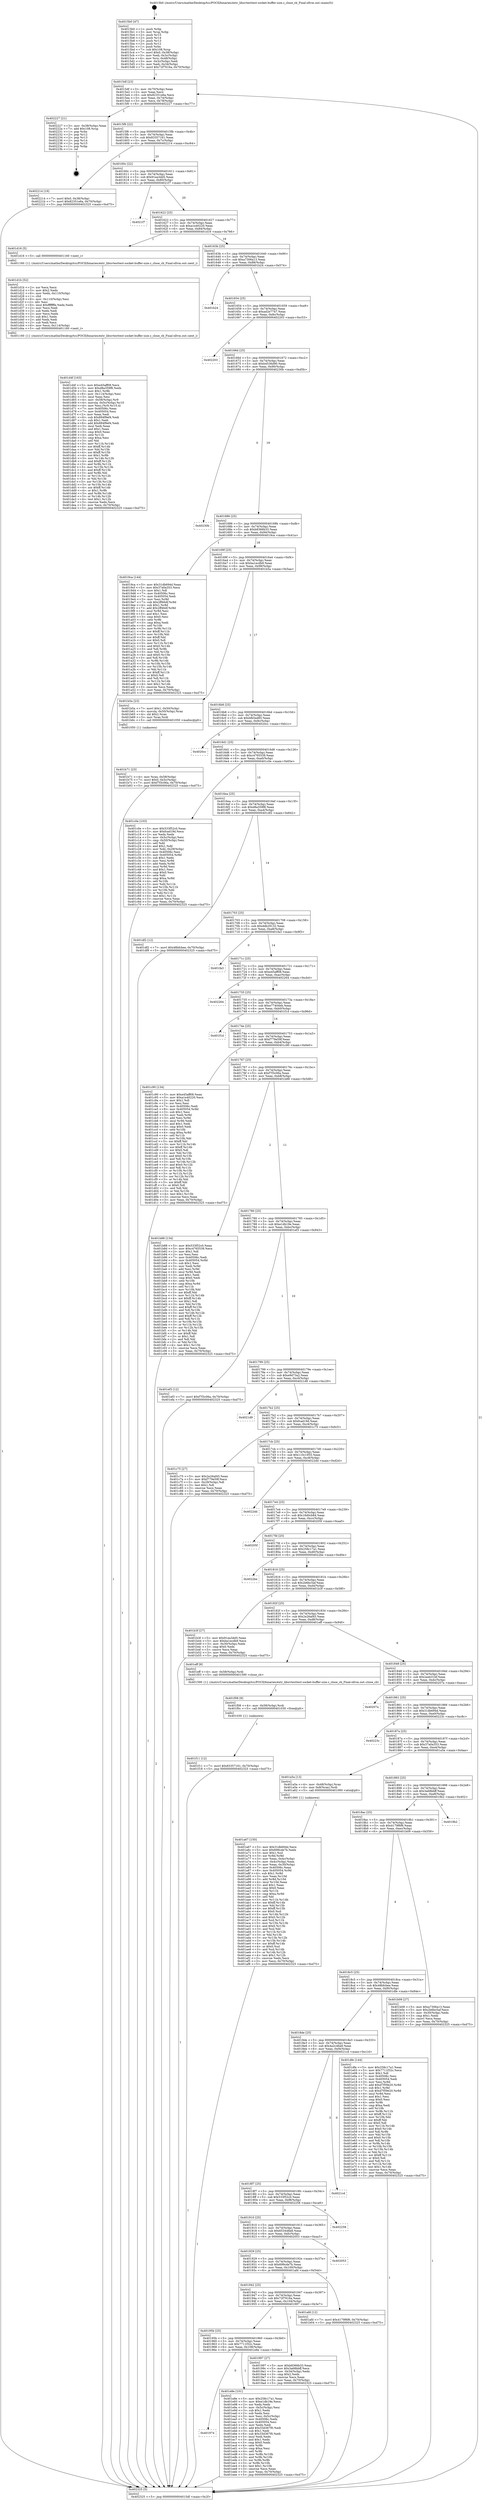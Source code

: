 digraph "0x4015b0" {
  label = "0x4015b0 (/mnt/c/Users/mathe/Desktop/tcc/POCII/binaries/extr_libuvtesttest-socket-buffer-size.c_close_cb_Final-ollvm.out::main(0))"
  labelloc = "t"
  node[shape=record]

  Entry [label="",width=0.3,height=0.3,shape=circle,fillcolor=black,style=filled]
  "0x4015df" [label="{
     0x4015df [23]\l
     | [instrs]\l
     &nbsp;&nbsp;0x4015df \<+3\>: mov -0x70(%rbp),%eax\l
     &nbsp;&nbsp;0x4015e2 \<+2\>: mov %eax,%ecx\l
     &nbsp;&nbsp;0x4015e4 \<+6\>: sub $0x82351e6a,%ecx\l
     &nbsp;&nbsp;0x4015ea \<+3\>: mov %eax,-0x74(%rbp)\l
     &nbsp;&nbsp;0x4015ed \<+3\>: mov %ecx,-0x78(%rbp)\l
     &nbsp;&nbsp;0x4015f0 \<+6\>: je 0000000000402227 \<main+0xc77\>\l
  }"]
  "0x402227" [label="{
     0x402227 [21]\l
     | [instrs]\l
     &nbsp;&nbsp;0x402227 \<+3\>: mov -0x38(%rbp),%eax\l
     &nbsp;&nbsp;0x40222a \<+7\>: add $0x108,%rsp\l
     &nbsp;&nbsp;0x402231 \<+1\>: pop %rbx\l
     &nbsp;&nbsp;0x402232 \<+2\>: pop %r12\l
     &nbsp;&nbsp;0x402234 \<+2\>: pop %r13\l
     &nbsp;&nbsp;0x402236 \<+2\>: pop %r14\l
     &nbsp;&nbsp;0x402238 \<+2\>: pop %r15\l
     &nbsp;&nbsp;0x40223a \<+1\>: pop %rbp\l
     &nbsp;&nbsp;0x40223b \<+1\>: ret\l
  }"]
  "0x4015f6" [label="{
     0x4015f6 [22]\l
     | [instrs]\l
     &nbsp;&nbsp;0x4015f6 \<+5\>: jmp 00000000004015fb \<main+0x4b\>\l
     &nbsp;&nbsp;0x4015fb \<+3\>: mov -0x74(%rbp),%eax\l
     &nbsp;&nbsp;0x4015fe \<+5\>: sub $0x83357161,%eax\l
     &nbsp;&nbsp;0x401603 \<+3\>: mov %eax,-0x7c(%rbp)\l
     &nbsp;&nbsp;0x401606 \<+6\>: je 0000000000402214 \<main+0xc64\>\l
  }"]
  Exit [label="",width=0.3,height=0.3,shape=circle,fillcolor=black,style=filled,peripheries=2]
  "0x402214" [label="{
     0x402214 [19]\l
     | [instrs]\l
     &nbsp;&nbsp;0x402214 \<+7\>: movl $0x0,-0x38(%rbp)\l
     &nbsp;&nbsp;0x40221b \<+7\>: movl $0x82351e6a,-0x70(%rbp)\l
     &nbsp;&nbsp;0x402222 \<+5\>: jmp 0000000000402325 \<main+0xd75\>\l
  }"]
  "0x40160c" [label="{
     0x40160c [22]\l
     | [instrs]\l
     &nbsp;&nbsp;0x40160c \<+5\>: jmp 0000000000401611 \<main+0x61\>\l
     &nbsp;&nbsp;0x401611 \<+3\>: mov -0x74(%rbp),%eax\l
     &nbsp;&nbsp;0x401614 \<+5\>: sub $0x91ea3dd5,%eax\l
     &nbsp;&nbsp;0x401619 \<+3\>: mov %eax,-0x80(%rbp)\l
     &nbsp;&nbsp;0x40161c \<+6\>: je 00000000004021f7 \<main+0xc47\>\l
  }"]
  "0x401f11" [label="{
     0x401f11 [12]\l
     | [instrs]\l
     &nbsp;&nbsp;0x401f11 \<+7\>: movl $0x83357161,-0x70(%rbp)\l
     &nbsp;&nbsp;0x401f18 \<+5\>: jmp 0000000000402325 \<main+0xd75\>\l
  }"]
  "0x4021f7" [label="{
     0x4021f7\l
  }", style=dashed]
  "0x401622" [label="{
     0x401622 [25]\l
     | [instrs]\l
     &nbsp;&nbsp;0x401622 \<+5\>: jmp 0000000000401627 \<main+0x77\>\l
     &nbsp;&nbsp;0x401627 \<+3\>: mov -0x74(%rbp),%eax\l
     &nbsp;&nbsp;0x40162a \<+5\>: sub $0xa1e40220,%eax\l
     &nbsp;&nbsp;0x40162f \<+6\>: mov %eax,-0x84(%rbp)\l
     &nbsp;&nbsp;0x401635 \<+6\>: je 0000000000401d16 \<main+0x766\>\l
  }"]
  "0x401f08" [label="{
     0x401f08 [9]\l
     | [instrs]\l
     &nbsp;&nbsp;0x401f08 \<+4\>: mov -0x58(%rbp),%rdi\l
     &nbsp;&nbsp;0x401f0c \<+5\>: call 0000000000401030 \<free@plt\>\l
     | [calls]\l
     &nbsp;&nbsp;0x401030 \{1\} (unknown)\l
  }"]
  "0x401d16" [label="{
     0x401d16 [5]\l
     | [instrs]\l
     &nbsp;&nbsp;0x401d16 \<+5\>: call 0000000000401160 \<next_i\>\l
     | [calls]\l
     &nbsp;&nbsp;0x401160 \{1\} (/mnt/c/Users/mathe/Desktop/tcc/POCII/binaries/extr_libuvtesttest-socket-buffer-size.c_close_cb_Final-ollvm.out::next_i)\l
  }"]
  "0x40163b" [label="{
     0x40163b [25]\l
     | [instrs]\l
     &nbsp;&nbsp;0x40163b \<+5\>: jmp 0000000000401640 \<main+0x90\>\l
     &nbsp;&nbsp;0x401640 \<+3\>: mov -0x74(%rbp),%eax\l
     &nbsp;&nbsp;0x401643 \<+5\>: sub $0xa7306a13,%eax\l
     &nbsp;&nbsp;0x401648 \<+6\>: mov %eax,-0x88(%rbp)\l
     &nbsp;&nbsp;0x40164e \<+6\>: je 0000000000401b24 \<main+0x574\>\l
  }"]
  "0x401974" [label="{
     0x401974\l
  }", style=dashed]
  "0x401b24" [label="{
     0x401b24\l
  }", style=dashed]
  "0x401654" [label="{
     0x401654 [25]\l
     | [instrs]\l
     &nbsp;&nbsp;0x401654 \<+5\>: jmp 0000000000401659 \<main+0xa9\>\l
     &nbsp;&nbsp;0x401659 \<+3\>: mov -0x74(%rbp),%eax\l
     &nbsp;&nbsp;0x40165c \<+5\>: sub $0xad2e7747,%eax\l
     &nbsp;&nbsp;0x401661 \<+6\>: mov %eax,-0x8c(%rbp)\l
     &nbsp;&nbsp;0x401667 \<+6\>: je 0000000000402203 \<main+0xc53\>\l
  }"]
  "0x401e8e" [label="{
     0x401e8e [101]\l
     | [instrs]\l
     &nbsp;&nbsp;0x401e8e \<+5\>: mov $0x258c17a1,%eax\l
     &nbsp;&nbsp;0x401e93 \<+5\>: mov $0xe1db19e,%ecx\l
     &nbsp;&nbsp;0x401e98 \<+2\>: xor %edx,%edx\l
     &nbsp;&nbsp;0x401e9a \<+3\>: mov -0x5c(%rbp),%esi\l
     &nbsp;&nbsp;0x401e9d \<+3\>: sub $0x1,%edx\l
     &nbsp;&nbsp;0x401ea0 \<+2\>: sub %edx,%esi\l
     &nbsp;&nbsp;0x401ea2 \<+3\>: mov %esi,-0x5c(%rbp)\l
     &nbsp;&nbsp;0x401ea5 \<+7\>: mov 0x40506c,%edx\l
     &nbsp;&nbsp;0x401eac \<+7\>: mov 0x405054,%esi\l
     &nbsp;&nbsp;0x401eb3 \<+2\>: mov %edx,%edi\l
     &nbsp;&nbsp;0x401eb5 \<+6\>: add $0x33d367f0,%edi\l
     &nbsp;&nbsp;0x401ebb \<+3\>: sub $0x1,%edi\l
     &nbsp;&nbsp;0x401ebe \<+6\>: sub $0x33d367f0,%edi\l
     &nbsp;&nbsp;0x401ec4 \<+3\>: imul %edi,%edx\l
     &nbsp;&nbsp;0x401ec7 \<+3\>: and $0x1,%edx\l
     &nbsp;&nbsp;0x401eca \<+3\>: cmp $0x0,%edx\l
     &nbsp;&nbsp;0x401ecd \<+4\>: sete %r8b\l
     &nbsp;&nbsp;0x401ed1 \<+3\>: cmp $0xa,%esi\l
     &nbsp;&nbsp;0x401ed4 \<+4\>: setl %r9b\l
     &nbsp;&nbsp;0x401ed8 \<+3\>: mov %r8b,%r10b\l
     &nbsp;&nbsp;0x401edb \<+3\>: and %r9b,%r10b\l
     &nbsp;&nbsp;0x401ede \<+3\>: xor %r9b,%r8b\l
     &nbsp;&nbsp;0x401ee1 \<+3\>: or %r8b,%r10b\l
     &nbsp;&nbsp;0x401ee4 \<+4\>: test $0x1,%r10b\l
     &nbsp;&nbsp;0x401ee8 \<+3\>: cmovne %ecx,%eax\l
     &nbsp;&nbsp;0x401eeb \<+3\>: mov %eax,-0x70(%rbp)\l
     &nbsp;&nbsp;0x401eee \<+5\>: jmp 0000000000402325 \<main+0xd75\>\l
  }"]
  "0x402203" [label="{
     0x402203\l
  }", style=dashed]
  "0x40166d" [label="{
     0x40166d [25]\l
     | [instrs]\l
     &nbsp;&nbsp;0x40166d \<+5\>: jmp 0000000000401672 \<main+0xc2\>\l
     &nbsp;&nbsp;0x401672 \<+3\>: mov -0x74(%rbp),%eax\l
     &nbsp;&nbsp;0x401675 \<+5\>: sub $0xb4536d90,%eax\l
     &nbsp;&nbsp;0x40167a \<+6\>: mov %eax,-0x90(%rbp)\l
     &nbsp;&nbsp;0x401680 \<+6\>: je 000000000040230b \<main+0xd5b\>\l
  }"]
  "0x401d4f" [label="{
     0x401d4f [163]\l
     | [instrs]\l
     &nbsp;&nbsp;0x401d4f \<+5\>: mov $0xe45aff08,%ecx\l
     &nbsp;&nbsp;0x401d54 \<+5\>: mov $0xd8a359f8,%edx\l
     &nbsp;&nbsp;0x401d59 \<+3\>: mov $0x1,%r8b\l
     &nbsp;&nbsp;0x401d5c \<+6\>: mov -0x114(%rbp),%esi\l
     &nbsp;&nbsp;0x401d62 \<+3\>: imul %eax,%esi\l
     &nbsp;&nbsp;0x401d65 \<+4\>: mov -0x58(%rbp),%r9\l
     &nbsp;&nbsp;0x401d69 \<+4\>: movslq -0x5c(%rbp),%r10\l
     &nbsp;&nbsp;0x401d6d \<+4\>: mov %esi,(%r9,%r10,4)\l
     &nbsp;&nbsp;0x401d71 \<+7\>: mov 0x40506c,%eax\l
     &nbsp;&nbsp;0x401d78 \<+7\>: mov 0x405054,%esi\l
     &nbsp;&nbsp;0x401d7f \<+2\>: mov %eax,%edi\l
     &nbsp;&nbsp;0x401d81 \<+6\>: sub $0x894f9ef4,%edi\l
     &nbsp;&nbsp;0x401d87 \<+3\>: sub $0x1,%edi\l
     &nbsp;&nbsp;0x401d8a \<+6\>: add $0x894f9ef4,%edi\l
     &nbsp;&nbsp;0x401d90 \<+3\>: imul %edi,%eax\l
     &nbsp;&nbsp;0x401d93 \<+3\>: and $0x1,%eax\l
     &nbsp;&nbsp;0x401d96 \<+3\>: cmp $0x0,%eax\l
     &nbsp;&nbsp;0x401d99 \<+4\>: sete %r11b\l
     &nbsp;&nbsp;0x401d9d \<+3\>: cmp $0xa,%esi\l
     &nbsp;&nbsp;0x401da0 \<+3\>: setl %bl\l
     &nbsp;&nbsp;0x401da3 \<+3\>: mov %r11b,%r14b\l
     &nbsp;&nbsp;0x401da6 \<+4\>: xor $0xff,%r14b\l
     &nbsp;&nbsp;0x401daa \<+3\>: mov %bl,%r15b\l
     &nbsp;&nbsp;0x401dad \<+4\>: xor $0xff,%r15b\l
     &nbsp;&nbsp;0x401db1 \<+4\>: xor $0x1,%r8b\l
     &nbsp;&nbsp;0x401db5 \<+3\>: mov %r14b,%r12b\l
     &nbsp;&nbsp;0x401db8 \<+4\>: and $0xff,%r12b\l
     &nbsp;&nbsp;0x401dbc \<+3\>: and %r8b,%r11b\l
     &nbsp;&nbsp;0x401dbf \<+3\>: mov %r15b,%r13b\l
     &nbsp;&nbsp;0x401dc2 \<+4\>: and $0xff,%r13b\l
     &nbsp;&nbsp;0x401dc6 \<+3\>: and %r8b,%bl\l
     &nbsp;&nbsp;0x401dc9 \<+3\>: or %r11b,%r12b\l
     &nbsp;&nbsp;0x401dcc \<+3\>: or %bl,%r13b\l
     &nbsp;&nbsp;0x401dcf \<+3\>: xor %r13b,%r12b\l
     &nbsp;&nbsp;0x401dd2 \<+3\>: or %r15b,%r14b\l
     &nbsp;&nbsp;0x401dd5 \<+4\>: xor $0xff,%r14b\l
     &nbsp;&nbsp;0x401dd9 \<+4\>: or $0x1,%r8b\l
     &nbsp;&nbsp;0x401ddd \<+3\>: and %r8b,%r14b\l
     &nbsp;&nbsp;0x401de0 \<+3\>: or %r14b,%r12b\l
     &nbsp;&nbsp;0x401de3 \<+4\>: test $0x1,%r12b\l
     &nbsp;&nbsp;0x401de7 \<+3\>: cmovne %edx,%ecx\l
     &nbsp;&nbsp;0x401dea \<+3\>: mov %ecx,-0x70(%rbp)\l
     &nbsp;&nbsp;0x401ded \<+5\>: jmp 0000000000402325 \<main+0xd75\>\l
  }"]
  "0x40230b" [label="{
     0x40230b\l
  }", style=dashed]
  "0x401686" [label="{
     0x401686 [25]\l
     | [instrs]\l
     &nbsp;&nbsp;0x401686 \<+5\>: jmp 000000000040168b \<main+0xdb\>\l
     &nbsp;&nbsp;0x40168b \<+3\>: mov -0x74(%rbp),%eax\l
     &nbsp;&nbsp;0x40168e \<+5\>: sub $0xb8366b33,%eax\l
     &nbsp;&nbsp;0x401693 \<+6\>: mov %eax,-0x94(%rbp)\l
     &nbsp;&nbsp;0x401699 \<+6\>: je 00000000004019ca \<main+0x41a\>\l
  }"]
  "0x401d1b" [label="{
     0x401d1b [52]\l
     | [instrs]\l
     &nbsp;&nbsp;0x401d1b \<+2\>: xor %ecx,%ecx\l
     &nbsp;&nbsp;0x401d1d \<+5\>: mov $0x2,%edx\l
     &nbsp;&nbsp;0x401d22 \<+6\>: mov %edx,-0x110(%rbp)\l
     &nbsp;&nbsp;0x401d28 \<+1\>: cltd\l
     &nbsp;&nbsp;0x401d29 \<+6\>: mov -0x110(%rbp),%esi\l
     &nbsp;&nbsp;0x401d2f \<+2\>: idiv %esi\l
     &nbsp;&nbsp;0x401d31 \<+6\>: imul $0xfffffffe,%edx,%edx\l
     &nbsp;&nbsp;0x401d37 \<+2\>: mov %ecx,%edi\l
     &nbsp;&nbsp;0x401d39 \<+2\>: sub %edx,%edi\l
     &nbsp;&nbsp;0x401d3b \<+2\>: mov %ecx,%edx\l
     &nbsp;&nbsp;0x401d3d \<+3\>: sub $0x1,%edx\l
     &nbsp;&nbsp;0x401d40 \<+2\>: add %edx,%edi\l
     &nbsp;&nbsp;0x401d42 \<+2\>: sub %edi,%ecx\l
     &nbsp;&nbsp;0x401d44 \<+6\>: mov %ecx,-0x114(%rbp)\l
     &nbsp;&nbsp;0x401d4a \<+5\>: call 0000000000401160 \<next_i\>\l
     | [calls]\l
     &nbsp;&nbsp;0x401160 \{1\} (/mnt/c/Users/mathe/Desktop/tcc/POCII/binaries/extr_libuvtesttest-socket-buffer-size.c_close_cb_Final-ollvm.out::next_i)\l
  }"]
  "0x4019ca" [label="{
     0x4019ca [144]\l
     | [instrs]\l
     &nbsp;&nbsp;0x4019ca \<+5\>: mov $0x31db694d,%eax\l
     &nbsp;&nbsp;0x4019cf \<+5\>: mov $0x37a0a353,%ecx\l
     &nbsp;&nbsp;0x4019d4 \<+2\>: mov $0x1,%dl\l
     &nbsp;&nbsp;0x4019d6 \<+7\>: mov 0x40506c,%esi\l
     &nbsp;&nbsp;0x4019dd \<+7\>: mov 0x405054,%edi\l
     &nbsp;&nbsp;0x4019e4 \<+3\>: mov %esi,%r8d\l
     &nbsp;&nbsp;0x4019e7 \<+7\>: sub $0x2ff46df,%r8d\l
     &nbsp;&nbsp;0x4019ee \<+4\>: sub $0x1,%r8d\l
     &nbsp;&nbsp;0x4019f2 \<+7\>: add $0x2ff46df,%r8d\l
     &nbsp;&nbsp;0x4019f9 \<+4\>: imul %r8d,%esi\l
     &nbsp;&nbsp;0x4019fd \<+3\>: and $0x1,%esi\l
     &nbsp;&nbsp;0x401a00 \<+3\>: cmp $0x0,%esi\l
     &nbsp;&nbsp;0x401a03 \<+4\>: sete %r9b\l
     &nbsp;&nbsp;0x401a07 \<+3\>: cmp $0xa,%edi\l
     &nbsp;&nbsp;0x401a0a \<+4\>: setl %r10b\l
     &nbsp;&nbsp;0x401a0e \<+3\>: mov %r9b,%r11b\l
     &nbsp;&nbsp;0x401a11 \<+4\>: xor $0xff,%r11b\l
     &nbsp;&nbsp;0x401a15 \<+3\>: mov %r10b,%bl\l
     &nbsp;&nbsp;0x401a18 \<+3\>: xor $0xff,%bl\l
     &nbsp;&nbsp;0x401a1b \<+3\>: xor $0x0,%dl\l
     &nbsp;&nbsp;0x401a1e \<+3\>: mov %r11b,%r14b\l
     &nbsp;&nbsp;0x401a21 \<+4\>: and $0x0,%r14b\l
     &nbsp;&nbsp;0x401a25 \<+3\>: and %dl,%r9b\l
     &nbsp;&nbsp;0x401a28 \<+3\>: mov %bl,%r15b\l
     &nbsp;&nbsp;0x401a2b \<+4\>: and $0x0,%r15b\l
     &nbsp;&nbsp;0x401a2f \<+3\>: and %dl,%r10b\l
     &nbsp;&nbsp;0x401a32 \<+3\>: or %r9b,%r14b\l
     &nbsp;&nbsp;0x401a35 \<+3\>: or %r10b,%r15b\l
     &nbsp;&nbsp;0x401a38 \<+3\>: xor %r15b,%r14b\l
     &nbsp;&nbsp;0x401a3b \<+3\>: or %bl,%r11b\l
     &nbsp;&nbsp;0x401a3e \<+4\>: xor $0xff,%r11b\l
     &nbsp;&nbsp;0x401a42 \<+3\>: or $0x0,%dl\l
     &nbsp;&nbsp;0x401a45 \<+3\>: and %dl,%r11b\l
     &nbsp;&nbsp;0x401a48 \<+3\>: or %r11b,%r14b\l
     &nbsp;&nbsp;0x401a4b \<+4\>: test $0x1,%r14b\l
     &nbsp;&nbsp;0x401a4f \<+3\>: cmovne %ecx,%eax\l
     &nbsp;&nbsp;0x401a52 \<+3\>: mov %eax,-0x70(%rbp)\l
     &nbsp;&nbsp;0x401a55 \<+5\>: jmp 0000000000402325 \<main+0xd75\>\l
  }"]
  "0x40169f" [label="{
     0x40169f [25]\l
     | [instrs]\l
     &nbsp;&nbsp;0x40169f \<+5\>: jmp 00000000004016a4 \<main+0xf4\>\l
     &nbsp;&nbsp;0x4016a4 \<+3\>: mov -0x74(%rbp),%eax\l
     &nbsp;&nbsp;0x4016a7 \<+5\>: sub $0xba1ecdb9,%eax\l
     &nbsp;&nbsp;0x4016ac \<+6\>: mov %eax,-0x98(%rbp)\l
     &nbsp;&nbsp;0x4016b2 \<+6\>: je 0000000000401b5a \<main+0x5aa\>\l
  }"]
  "0x401b71" [label="{
     0x401b71 [23]\l
     | [instrs]\l
     &nbsp;&nbsp;0x401b71 \<+4\>: mov %rax,-0x58(%rbp)\l
     &nbsp;&nbsp;0x401b75 \<+7\>: movl $0x0,-0x5c(%rbp)\l
     &nbsp;&nbsp;0x401b7c \<+7\>: movl $0xf7f3c06a,-0x70(%rbp)\l
     &nbsp;&nbsp;0x401b83 \<+5\>: jmp 0000000000402325 \<main+0xd75\>\l
  }"]
  "0x401b5a" [label="{
     0x401b5a [23]\l
     | [instrs]\l
     &nbsp;&nbsp;0x401b5a \<+7\>: movl $0x1,-0x50(%rbp)\l
     &nbsp;&nbsp;0x401b61 \<+4\>: movslq -0x50(%rbp),%rax\l
     &nbsp;&nbsp;0x401b65 \<+4\>: shl $0x2,%rax\l
     &nbsp;&nbsp;0x401b69 \<+3\>: mov %rax,%rdi\l
     &nbsp;&nbsp;0x401b6c \<+5\>: call 0000000000401050 \<malloc@plt\>\l
     | [calls]\l
     &nbsp;&nbsp;0x401050 \{1\} (unknown)\l
  }"]
  "0x4016b8" [label="{
     0x4016b8 [25]\l
     | [instrs]\l
     &nbsp;&nbsp;0x4016b8 \<+5\>: jmp 00000000004016bd \<main+0x10d\>\l
     &nbsp;&nbsp;0x4016bd \<+3\>: mov -0x74(%rbp),%eax\l
     &nbsp;&nbsp;0x4016c0 \<+5\>: sub $0xbfb5ed85,%eax\l
     &nbsp;&nbsp;0x4016c5 \<+6\>: mov %eax,-0x9c(%rbp)\l
     &nbsp;&nbsp;0x4016cb \<+6\>: je 00000000004020cc \<main+0xb1c\>\l
  }"]
  "0x401a67" [label="{
     0x401a67 [150]\l
     | [instrs]\l
     &nbsp;&nbsp;0x401a67 \<+5\>: mov $0x31db694d,%ecx\l
     &nbsp;&nbsp;0x401a6c \<+5\>: mov $0x699cde7b,%edx\l
     &nbsp;&nbsp;0x401a71 \<+3\>: mov $0x1,%sil\l
     &nbsp;&nbsp;0x401a74 \<+3\>: xor %r8d,%r8d\l
     &nbsp;&nbsp;0x401a77 \<+3\>: mov %eax,-0x4c(%rbp)\l
     &nbsp;&nbsp;0x401a7a \<+3\>: mov -0x4c(%rbp),%eax\l
     &nbsp;&nbsp;0x401a7d \<+3\>: mov %eax,-0x30(%rbp)\l
     &nbsp;&nbsp;0x401a80 \<+7\>: mov 0x40506c,%eax\l
     &nbsp;&nbsp;0x401a87 \<+8\>: mov 0x405054,%r9d\l
     &nbsp;&nbsp;0x401a8f \<+4\>: sub $0x1,%r8d\l
     &nbsp;&nbsp;0x401a93 \<+3\>: mov %eax,%r10d\l
     &nbsp;&nbsp;0x401a96 \<+3\>: add %r8d,%r10d\l
     &nbsp;&nbsp;0x401a99 \<+4\>: imul %r10d,%eax\l
     &nbsp;&nbsp;0x401a9d \<+3\>: and $0x1,%eax\l
     &nbsp;&nbsp;0x401aa0 \<+3\>: cmp $0x0,%eax\l
     &nbsp;&nbsp;0x401aa3 \<+4\>: sete %r11b\l
     &nbsp;&nbsp;0x401aa7 \<+4\>: cmp $0xa,%r9d\l
     &nbsp;&nbsp;0x401aab \<+3\>: setl %bl\l
     &nbsp;&nbsp;0x401aae \<+3\>: mov %r11b,%r14b\l
     &nbsp;&nbsp;0x401ab1 \<+4\>: xor $0xff,%r14b\l
     &nbsp;&nbsp;0x401ab5 \<+3\>: mov %bl,%r15b\l
     &nbsp;&nbsp;0x401ab8 \<+4\>: xor $0xff,%r15b\l
     &nbsp;&nbsp;0x401abc \<+4\>: xor $0x0,%sil\l
     &nbsp;&nbsp;0x401ac0 \<+3\>: mov %r14b,%r12b\l
     &nbsp;&nbsp;0x401ac3 \<+4\>: and $0x0,%r12b\l
     &nbsp;&nbsp;0x401ac7 \<+3\>: and %sil,%r11b\l
     &nbsp;&nbsp;0x401aca \<+3\>: mov %r15b,%r13b\l
     &nbsp;&nbsp;0x401acd \<+4\>: and $0x0,%r13b\l
     &nbsp;&nbsp;0x401ad1 \<+3\>: and %sil,%bl\l
     &nbsp;&nbsp;0x401ad4 \<+3\>: or %r11b,%r12b\l
     &nbsp;&nbsp;0x401ad7 \<+3\>: or %bl,%r13b\l
     &nbsp;&nbsp;0x401ada \<+3\>: xor %r13b,%r12b\l
     &nbsp;&nbsp;0x401add \<+3\>: or %r15b,%r14b\l
     &nbsp;&nbsp;0x401ae0 \<+4\>: xor $0xff,%r14b\l
     &nbsp;&nbsp;0x401ae4 \<+4\>: or $0x0,%sil\l
     &nbsp;&nbsp;0x401ae8 \<+3\>: and %sil,%r14b\l
     &nbsp;&nbsp;0x401aeb \<+3\>: or %r14b,%r12b\l
     &nbsp;&nbsp;0x401aee \<+4\>: test $0x1,%r12b\l
     &nbsp;&nbsp;0x401af2 \<+3\>: cmovne %edx,%ecx\l
     &nbsp;&nbsp;0x401af5 \<+3\>: mov %ecx,-0x70(%rbp)\l
     &nbsp;&nbsp;0x401af8 \<+5\>: jmp 0000000000402325 \<main+0xd75\>\l
  }"]
  "0x4020cc" [label="{
     0x4020cc\l
  }", style=dashed]
  "0x4016d1" [label="{
     0x4016d1 [25]\l
     | [instrs]\l
     &nbsp;&nbsp;0x4016d1 \<+5\>: jmp 00000000004016d6 \<main+0x126\>\l
     &nbsp;&nbsp;0x4016d6 \<+3\>: mov -0x74(%rbp),%eax\l
     &nbsp;&nbsp;0x4016d9 \<+5\>: sub $0xc4765539,%eax\l
     &nbsp;&nbsp;0x4016de \<+6\>: mov %eax,-0xa0(%rbp)\l
     &nbsp;&nbsp;0x4016e4 \<+6\>: je 0000000000401c0e \<main+0x65e\>\l
  }"]
  "0x4015b0" [label="{
     0x4015b0 [47]\l
     | [instrs]\l
     &nbsp;&nbsp;0x4015b0 \<+1\>: push %rbp\l
     &nbsp;&nbsp;0x4015b1 \<+3\>: mov %rsp,%rbp\l
     &nbsp;&nbsp;0x4015b4 \<+2\>: push %r15\l
     &nbsp;&nbsp;0x4015b6 \<+2\>: push %r14\l
     &nbsp;&nbsp;0x4015b8 \<+2\>: push %r13\l
     &nbsp;&nbsp;0x4015ba \<+2\>: push %r12\l
     &nbsp;&nbsp;0x4015bc \<+1\>: push %rbx\l
     &nbsp;&nbsp;0x4015bd \<+7\>: sub $0x108,%rsp\l
     &nbsp;&nbsp;0x4015c4 \<+7\>: movl $0x0,-0x38(%rbp)\l
     &nbsp;&nbsp;0x4015cb \<+3\>: mov %edi,-0x3c(%rbp)\l
     &nbsp;&nbsp;0x4015ce \<+4\>: mov %rsi,-0x48(%rbp)\l
     &nbsp;&nbsp;0x4015d2 \<+3\>: mov -0x3c(%rbp),%edi\l
     &nbsp;&nbsp;0x4015d5 \<+3\>: mov %edi,-0x34(%rbp)\l
     &nbsp;&nbsp;0x4015d8 \<+7\>: movl $0x72f7616a,-0x70(%rbp)\l
  }"]
  "0x401c0e" [label="{
     0x401c0e [103]\l
     | [instrs]\l
     &nbsp;&nbsp;0x401c0e \<+5\>: mov $0x533f52c0,%eax\l
     &nbsp;&nbsp;0x401c13 \<+5\>: mov $0xfcad19d,%ecx\l
     &nbsp;&nbsp;0x401c18 \<+2\>: xor %edx,%edx\l
     &nbsp;&nbsp;0x401c1a \<+3\>: mov -0x5c(%rbp),%esi\l
     &nbsp;&nbsp;0x401c1d \<+3\>: cmp -0x50(%rbp),%esi\l
     &nbsp;&nbsp;0x401c20 \<+4\>: setl %dil\l
     &nbsp;&nbsp;0x401c24 \<+4\>: and $0x1,%dil\l
     &nbsp;&nbsp;0x401c28 \<+4\>: mov %dil,-0x29(%rbp)\l
     &nbsp;&nbsp;0x401c2c \<+7\>: mov 0x40506c,%esi\l
     &nbsp;&nbsp;0x401c33 \<+8\>: mov 0x405054,%r8d\l
     &nbsp;&nbsp;0x401c3b \<+3\>: sub $0x1,%edx\l
     &nbsp;&nbsp;0x401c3e \<+3\>: mov %esi,%r9d\l
     &nbsp;&nbsp;0x401c41 \<+3\>: add %edx,%r9d\l
     &nbsp;&nbsp;0x401c44 \<+4\>: imul %r9d,%esi\l
     &nbsp;&nbsp;0x401c48 \<+3\>: and $0x1,%esi\l
     &nbsp;&nbsp;0x401c4b \<+3\>: cmp $0x0,%esi\l
     &nbsp;&nbsp;0x401c4e \<+4\>: sete %dil\l
     &nbsp;&nbsp;0x401c52 \<+4\>: cmp $0xa,%r8d\l
     &nbsp;&nbsp;0x401c56 \<+4\>: setl %r10b\l
     &nbsp;&nbsp;0x401c5a \<+3\>: mov %dil,%r11b\l
     &nbsp;&nbsp;0x401c5d \<+3\>: and %r10b,%r11b\l
     &nbsp;&nbsp;0x401c60 \<+3\>: xor %r10b,%dil\l
     &nbsp;&nbsp;0x401c63 \<+3\>: or %dil,%r11b\l
     &nbsp;&nbsp;0x401c66 \<+4\>: test $0x1,%r11b\l
     &nbsp;&nbsp;0x401c6a \<+3\>: cmovne %ecx,%eax\l
     &nbsp;&nbsp;0x401c6d \<+3\>: mov %eax,-0x70(%rbp)\l
     &nbsp;&nbsp;0x401c70 \<+5\>: jmp 0000000000402325 \<main+0xd75\>\l
  }"]
  "0x4016ea" [label="{
     0x4016ea [25]\l
     | [instrs]\l
     &nbsp;&nbsp;0x4016ea \<+5\>: jmp 00000000004016ef \<main+0x13f\>\l
     &nbsp;&nbsp;0x4016ef \<+3\>: mov -0x74(%rbp),%eax\l
     &nbsp;&nbsp;0x4016f2 \<+5\>: sub $0xd8a359f8,%eax\l
     &nbsp;&nbsp;0x4016f7 \<+6\>: mov %eax,-0xa4(%rbp)\l
     &nbsp;&nbsp;0x4016fd \<+6\>: je 0000000000401df2 \<main+0x842\>\l
  }"]
  "0x402325" [label="{
     0x402325 [5]\l
     | [instrs]\l
     &nbsp;&nbsp;0x402325 \<+5\>: jmp 00000000004015df \<main+0x2f\>\l
  }"]
  "0x401df2" [label="{
     0x401df2 [12]\l
     | [instrs]\l
     &nbsp;&nbsp;0x401df2 \<+7\>: movl $0x48bfcbee,-0x70(%rbp)\l
     &nbsp;&nbsp;0x401df9 \<+5\>: jmp 0000000000402325 \<main+0xd75\>\l
  }"]
  "0x401703" [label="{
     0x401703 [25]\l
     | [instrs]\l
     &nbsp;&nbsp;0x401703 \<+5\>: jmp 0000000000401708 \<main+0x158\>\l
     &nbsp;&nbsp;0x401708 \<+3\>: mov -0x74(%rbp),%eax\l
     &nbsp;&nbsp;0x40170b \<+5\>: sub $0xddb29132,%eax\l
     &nbsp;&nbsp;0x401710 \<+6\>: mov %eax,-0xa8(%rbp)\l
     &nbsp;&nbsp;0x401716 \<+6\>: je 0000000000401fa3 \<main+0x9f3\>\l
  }"]
  "0x40195b" [label="{
     0x40195b [25]\l
     | [instrs]\l
     &nbsp;&nbsp;0x40195b \<+5\>: jmp 0000000000401960 \<main+0x3b0\>\l
     &nbsp;&nbsp;0x401960 \<+3\>: mov -0x74(%rbp),%eax\l
     &nbsp;&nbsp;0x401963 \<+5\>: sub $0x7711f32c,%eax\l
     &nbsp;&nbsp;0x401968 \<+6\>: mov %eax,-0x108(%rbp)\l
     &nbsp;&nbsp;0x40196e \<+6\>: je 0000000000401e8e \<main+0x8de\>\l
  }"]
  "0x401fa3" [label="{
     0x401fa3\l
  }", style=dashed]
  "0x40171c" [label="{
     0x40171c [25]\l
     | [instrs]\l
     &nbsp;&nbsp;0x40171c \<+5\>: jmp 0000000000401721 \<main+0x171\>\l
     &nbsp;&nbsp;0x401721 \<+3\>: mov -0x74(%rbp),%eax\l
     &nbsp;&nbsp;0x401724 \<+5\>: sub $0xe45aff08,%eax\l
     &nbsp;&nbsp;0x401729 \<+6\>: mov %eax,-0xac(%rbp)\l
     &nbsp;&nbsp;0x40172f \<+6\>: je 0000000000402264 \<main+0xcb4\>\l
  }"]
  "0x401997" [label="{
     0x401997 [27]\l
     | [instrs]\l
     &nbsp;&nbsp;0x401997 \<+5\>: mov $0xb8366b33,%eax\l
     &nbsp;&nbsp;0x40199c \<+5\>: mov $0x3a68bbff,%ecx\l
     &nbsp;&nbsp;0x4019a1 \<+3\>: mov -0x34(%rbp),%edx\l
     &nbsp;&nbsp;0x4019a4 \<+3\>: cmp $0x2,%edx\l
     &nbsp;&nbsp;0x4019a7 \<+3\>: cmovne %ecx,%eax\l
     &nbsp;&nbsp;0x4019aa \<+3\>: mov %eax,-0x70(%rbp)\l
     &nbsp;&nbsp;0x4019ad \<+5\>: jmp 0000000000402325 \<main+0xd75\>\l
  }"]
  "0x402264" [label="{
     0x402264\l
  }", style=dashed]
  "0x401735" [label="{
     0x401735 [25]\l
     | [instrs]\l
     &nbsp;&nbsp;0x401735 \<+5\>: jmp 000000000040173a \<main+0x18a\>\l
     &nbsp;&nbsp;0x40173a \<+3\>: mov -0x74(%rbp),%eax\l
     &nbsp;&nbsp;0x40173d \<+5\>: sub $0xe77404eb,%eax\l
     &nbsp;&nbsp;0x401742 \<+6\>: mov %eax,-0xb0(%rbp)\l
     &nbsp;&nbsp;0x401748 \<+6\>: je 0000000000401f1d \<main+0x96d\>\l
  }"]
  "0x401942" [label="{
     0x401942 [25]\l
     | [instrs]\l
     &nbsp;&nbsp;0x401942 \<+5\>: jmp 0000000000401947 \<main+0x397\>\l
     &nbsp;&nbsp;0x401947 \<+3\>: mov -0x74(%rbp),%eax\l
     &nbsp;&nbsp;0x40194a \<+5\>: sub $0x72f7616a,%eax\l
     &nbsp;&nbsp;0x40194f \<+6\>: mov %eax,-0x104(%rbp)\l
     &nbsp;&nbsp;0x401955 \<+6\>: je 0000000000401997 \<main+0x3e7\>\l
  }"]
  "0x401f1d" [label="{
     0x401f1d\l
  }", style=dashed]
  "0x40174e" [label="{
     0x40174e [25]\l
     | [instrs]\l
     &nbsp;&nbsp;0x40174e \<+5\>: jmp 0000000000401753 \<main+0x1a3\>\l
     &nbsp;&nbsp;0x401753 \<+3\>: mov -0x74(%rbp),%eax\l
     &nbsp;&nbsp;0x401756 \<+5\>: sub $0xf779e59f,%eax\l
     &nbsp;&nbsp;0x40175b \<+6\>: mov %eax,-0xb4(%rbp)\l
     &nbsp;&nbsp;0x401761 \<+6\>: je 0000000000401c90 \<main+0x6e0\>\l
  }"]
  "0x401afd" [label="{
     0x401afd [12]\l
     | [instrs]\l
     &nbsp;&nbsp;0x401afd \<+7\>: movl $0x4179f6f6,-0x70(%rbp)\l
     &nbsp;&nbsp;0x401b04 \<+5\>: jmp 0000000000402325 \<main+0xd75\>\l
  }"]
  "0x401c90" [label="{
     0x401c90 [134]\l
     | [instrs]\l
     &nbsp;&nbsp;0x401c90 \<+5\>: mov $0xe45aff08,%eax\l
     &nbsp;&nbsp;0x401c95 \<+5\>: mov $0xa1e40220,%ecx\l
     &nbsp;&nbsp;0x401c9a \<+2\>: mov $0x1,%dl\l
     &nbsp;&nbsp;0x401c9c \<+2\>: xor %esi,%esi\l
     &nbsp;&nbsp;0x401c9e \<+7\>: mov 0x40506c,%edi\l
     &nbsp;&nbsp;0x401ca5 \<+8\>: mov 0x405054,%r8d\l
     &nbsp;&nbsp;0x401cad \<+3\>: sub $0x1,%esi\l
     &nbsp;&nbsp;0x401cb0 \<+3\>: mov %edi,%r9d\l
     &nbsp;&nbsp;0x401cb3 \<+3\>: add %esi,%r9d\l
     &nbsp;&nbsp;0x401cb6 \<+4\>: imul %r9d,%edi\l
     &nbsp;&nbsp;0x401cba \<+3\>: and $0x1,%edi\l
     &nbsp;&nbsp;0x401cbd \<+3\>: cmp $0x0,%edi\l
     &nbsp;&nbsp;0x401cc0 \<+4\>: sete %r10b\l
     &nbsp;&nbsp;0x401cc4 \<+4\>: cmp $0xa,%r8d\l
     &nbsp;&nbsp;0x401cc8 \<+4\>: setl %r11b\l
     &nbsp;&nbsp;0x401ccc \<+3\>: mov %r10b,%bl\l
     &nbsp;&nbsp;0x401ccf \<+3\>: xor $0xff,%bl\l
     &nbsp;&nbsp;0x401cd2 \<+3\>: mov %r11b,%r14b\l
     &nbsp;&nbsp;0x401cd5 \<+4\>: xor $0xff,%r14b\l
     &nbsp;&nbsp;0x401cd9 \<+3\>: xor $0x0,%dl\l
     &nbsp;&nbsp;0x401cdc \<+3\>: mov %bl,%r15b\l
     &nbsp;&nbsp;0x401cdf \<+4\>: and $0x0,%r15b\l
     &nbsp;&nbsp;0x401ce3 \<+3\>: and %dl,%r10b\l
     &nbsp;&nbsp;0x401ce6 \<+3\>: mov %r14b,%r12b\l
     &nbsp;&nbsp;0x401ce9 \<+4\>: and $0x0,%r12b\l
     &nbsp;&nbsp;0x401ced \<+3\>: and %dl,%r11b\l
     &nbsp;&nbsp;0x401cf0 \<+3\>: or %r10b,%r15b\l
     &nbsp;&nbsp;0x401cf3 \<+3\>: or %r11b,%r12b\l
     &nbsp;&nbsp;0x401cf6 \<+3\>: xor %r12b,%r15b\l
     &nbsp;&nbsp;0x401cf9 \<+3\>: or %r14b,%bl\l
     &nbsp;&nbsp;0x401cfc \<+3\>: xor $0xff,%bl\l
     &nbsp;&nbsp;0x401cff \<+3\>: or $0x0,%dl\l
     &nbsp;&nbsp;0x401d02 \<+2\>: and %dl,%bl\l
     &nbsp;&nbsp;0x401d04 \<+3\>: or %bl,%r15b\l
     &nbsp;&nbsp;0x401d07 \<+4\>: test $0x1,%r15b\l
     &nbsp;&nbsp;0x401d0b \<+3\>: cmovne %ecx,%eax\l
     &nbsp;&nbsp;0x401d0e \<+3\>: mov %eax,-0x70(%rbp)\l
     &nbsp;&nbsp;0x401d11 \<+5\>: jmp 0000000000402325 \<main+0xd75\>\l
  }"]
  "0x401767" [label="{
     0x401767 [25]\l
     | [instrs]\l
     &nbsp;&nbsp;0x401767 \<+5\>: jmp 000000000040176c \<main+0x1bc\>\l
     &nbsp;&nbsp;0x40176c \<+3\>: mov -0x74(%rbp),%eax\l
     &nbsp;&nbsp;0x40176f \<+5\>: sub $0xf7f3c06a,%eax\l
     &nbsp;&nbsp;0x401774 \<+6\>: mov %eax,-0xb8(%rbp)\l
     &nbsp;&nbsp;0x40177a \<+6\>: je 0000000000401b88 \<main+0x5d8\>\l
  }"]
  "0x401929" [label="{
     0x401929 [25]\l
     | [instrs]\l
     &nbsp;&nbsp;0x401929 \<+5\>: jmp 000000000040192e \<main+0x37e\>\l
     &nbsp;&nbsp;0x40192e \<+3\>: mov -0x74(%rbp),%eax\l
     &nbsp;&nbsp;0x401931 \<+5\>: sub $0x699cde7b,%eax\l
     &nbsp;&nbsp;0x401936 \<+6\>: mov %eax,-0x100(%rbp)\l
     &nbsp;&nbsp;0x40193c \<+6\>: je 0000000000401afd \<main+0x54d\>\l
  }"]
  "0x401b88" [label="{
     0x401b88 [134]\l
     | [instrs]\l
     &nbsp;&nbsp;0x401b88 \<+5\>: mov $0x533f52c0,%eax\l
     &nbsp;&nbsp;0x401b8d \<+5\>: mov $0xc4765539,%ecx\l
     &nbsp;&nbsp;0x401b92 \<+2\>: mov $0x1,%dl\l
     &nbsp;&nbsp;0x401b94 \<+2\>: xor %esi,%esi\l
     &nbsp;&nbsp;0x401b96 \<+7\>: mov 0x40506c,%edi\l
     &nbsp;&nbsp;0x401b9d \<+8\>: mov 0x405054,%r8d\l
     &nbsp;&nbsp;0x401ba5 \<+3\>: sub $0x1,%esi\l
     &nbsp;&nbsp;0x401ba8 \<+3\>: mov %edi,%r9d\l
     &nbsp;&nbsp;0x401bab \<+3\>: add %esi,%r9d\l
     &nbsp;&nbsp;0x401bae \<+4\>: imul %r9d,%edi\l
     &nbsp;&nbsp;0x401bb2 \<+3\>: and $0x1,%edi\l
     &nbsp;&nbsp;0x401bb5 \<+3\>: cmp $0x0,%edi\l
     &nbsp;&nbsp;0x401bb8 \<+4\>: sete %r10b\l
     &nbsp;&nbsp;0x401bbc \<+4\>: cmp $0xa,%r8d\l
     &nbsp;&nbsp;0x401bc0 \<+4\>: setl %r11b\l
     &nbsp;&nbsp;0x401bc4 \<+3\>: mov %r10b,%bl\l
     &nbsp;&nbsp;0x401bc7 \<+3\>: xor $0xff,%bl\l
     &nbsp;&nbsp;0x401bca \<+3\>: mov %r11b,%r14b\l
     &nbsp;&nbsp;0x401bcd \<+4\>: xor $0xff,%r14b\l
     &nbsp;&nbsp;0x401bd1 \<+3\>: xor $0x1,%dl\l
     &nbsp;&nbsp;0x401bd4 \<+3\>: mov %bl,%r15b\l
     &nbsp;&nbsp;0x401bd7 \<+4\>: and $0xff,%r15b\l
     &nbsp;&nbsp;0x401bdb \<+3\>: and %dl,%r10b\l
     &nbsp;&nbsp;0x401bde \<+3\>: mov %r14b,%r12b\l
     &nbsp;&nbsp;0x401be1 \<+4\>: and $0xff,%r12b\l
     &nbsp;&nbsp;0x401be5 \<+3\>: and %dl,%r11b\l
     &nbsp;&nbsp;0x401be8 \<+3\>: or %r10b,%r15b\l
     &nbsp;&nbsp;0x401beb \<+3\>: or %r11b,%r12b\l
     &nbsp;&nbsp;0x401bee \<+3\>: xor %r12b,%r15b\l
     &nbsp;&nbsp;0x401bf1 \<+3\>: or %r14b,%bl\l
     &nbsp;&nbsp;0x401bf4 \<+3\>: xor $0xff,%bl\l
     &nbsp;&nbsp;0x401bf7 \<+3\>: or $0x1,%dl\l
     &nbsp;&nbsp;0x401bfa \<+2\>: and %dl,%bl\l
     &nbsp;&nbsp;0x401bfc \<+3\>: or %bl,%r15b\l
     &nbsp;&nbsp;0x401bff \<+4\>: test $0x1,%r15b\l
     &nbsp;&nbsp;0x401c03 \<+3\>: cmovne %ecx,%eax\l
     &nbsp;&nbsp;0x401c06 \<+3\>: mov %eax,-0x70(%rbp)\l
     &nbsp;&nbsp;0x401c09 \<+5\>: jmp 0000000000402325 \<main+0xd75\>\l
  }"]
  "0x401780" [label="{
     0x401780 [25]\l
     | [instrs]\l
     &nbsp;&nbsp;0x401780 \<+5\>: jmp 0000000000401785 \<main+0x1d5\>\l
     &nbsp;&nbsp;0x401785 \<+3\>: mov -0x74(%rbp),%eax\l
     &nbsp;&nbsp;0x401788 \<+5\>: sub $0xe1db19e,%eax\l
     &nbsp;&nbsp;0x40178d \<+6\>: mov %eax,-0xbc(%rbp)\l
     &nbsp;&nbsp;0x401793 \<+6\>: je 0000000000401ef3 \<main+0x943\>\l
  }"]
  "0x402053" [label="{
     0x402053\l
  }", style=dashed]
  "0x401ef3" [label="{
     0x401ef3 [12]\l
     | [instrs]\l
     &nbsp;&nbsp;0x401ef3 \<+7\>: movl $0xf7f3c06a,-0x70(%rbp)\l
     &nbsp;&nbsp;0x401efa \<+5\>: jmp 0000000000402325 \<main+0xd75\>\l
  }"]
  "0x401799" [label="{
     0x401799 [25]\l
     | [instrs]\l
     &nbsp;&nbsp;0x401799 \<+5\>: jmp 000000000040179e \<main+0x1ee\>\l
     &nbsp;&nbsp;0x40179e \<+3\>: mov -0x74(%rbp),%eax\l
     &nbsp;&nbsp;0x4017a1 \<+5\>: sub $0xe9d73a2,%eax\l
     &nbsp;&nbsp;0x4017a6 \<+6\>: mov %eax,-0xc0(%rbp)\l
     &nbsp;&nbsp;0x4017ac \<+6\>: je 00000000004021d9 \<main+0xc29\>\l
  }"]
  "0x401910" [label="{
     0x401910 [25]\l
     | [instrs]\l
     &nbsp;&nbsp;0x401910 \<+5\>: jmp 0000000000401915 \<main+0x365\>\l
     &nbsp;&nbsp;0x401915 \<+3\>: mov -0x74(%rbp),%eax\l
     &nbsp;&nbsp;0x401918 \<+5\>: sub $0x653448a8,%eax\l
     &nbsp;&nbsp;0x40191d \<+6\>: mov %eax,-0xfc(%rbp)\l
     &nbsp;&nbsp;0x401923 \<+6\>: je 0000000000402053 \<main+0xaa3\>\l
  }"]
  "0x4021d9" [label="{
     0x4021d9\l
  }", style=dashed]
  "0x4017b2" [label="{
     0x4017b2 [25]\l
     | [instrs]\l
     &nbsp;&nbsp;0x4017b2 \<+5\>: jmp 00000000004017b7 \<main+0x207\>\l
     &nbsp;&nbsp;0x4017b7 \<+3\>: mov -0x74(%rbp),%eax\l
     &nbsp;&nbsp;0x4017ba \<+5\>: sub $0xfcad19d,%eax\l
     &nbsp;&nbsp;0x4017bf \<+6\>: mov %eax,-0xc4(%rbp)\l
     &nbsp;&nbsp;0x4017c5 \<+6\>: je 0000000000401c75 \<main+0x6c5\>\l
  }"]
  "0x402258" [label="{
     0x402258\l
  }", style=dashed]
  "0x401c75" [label="{
     0x401c75 [27]\l
     | [instrs]\l
     &nbsp;&nbsp;0x401c75 \<+5\>: mov $0x2e26af45,%eax\l
     &nbsp;&nbsp;0x401c7a \<+5\>: mov $0xf779e59f,%ecx\l
     &nbsp;&nbsp;0x401c7f \<+3\>: mov -0x29(%rbp),%dl\l
     &nbsp;&nbsp;0x401c82 \<+3\>: test $0x1,%dl\l
     &nbsp;&nbsp;0x401c85 \<+3\>: cmovne %ecx,%eax\l
     &nbsp;&nbsp;0x401c88 \<+3\>: mov %eax,-0x70(%rbp)\l
     &nbsp;&nbsp;0x401c8b \<+5\>: jmp 0000000000402325 \<main+0xd75\>\l
  }"]
  "0x4017cb" [label="{
     0x4017cb [25]\l
     | [instrs]\l
     &nbsp;&nbsp;0x4017cb \<+5\>: jmp 00000000004017d0 \<main+0x220\>\l
     &nbsp;&nbsp;0x4017d0 \<+3\>: mov -0x74(%rbp),%eax\l
     &nbsp;&nbsp;0x4017d3 \<+5\>: sub $0x110c1955,%eax\l
     &nbsp;&nbsp;0x4017d8 \<+6\>: mov %eax,-0xc8(%rbp)\l
     &nbsp;&nbsp;0x4017de \<+6\>: je 00000000004022dd \<main+0xd2d\>\l
  }"]
  "0x4018f7" [label="{
     0x4018f7 [25]\l
     | [instrs]\l
     &nbsp;&nbsp;0x4018f7 \<+5\>: jmp 00000000004018fc \<main+0x34c\>\l
     &nbsp;&nbsp;0x4018fc \<+3\>: mov -0x74(%rbp),%eax\l
     &nbsp;&nbsp;0x4018ff \<+5\>: sub $0x533f52c0,%eax\l
     &nbsp;&nbsp;0x401904 \<+6\>: mov %eax,-0xf8(%rbp)\l
     &nbsp;&nbsp;0x40190a \<+6\>: je 0000000000402258 \<main+0xca8\>\l
  }"]
  "0x4022dd" [label="{
     0x4022dd\l
  }", style=dashed]
  "0x4017e4" [label="{
     0x4017e4 [25]\l
     | [instrs]\l
     &nbsp;&nbsp;0x4017e4 \<+5\>: jmp 00000000004017e9 \<main+0x239\>\l
     &nbsp;&nbsp;0x4017e9 \<+3\>: mov -0x74(%rbp),%eax\l
     &nbsp;&nbsp;0x4017ec \<+5\>: sub $0x16d0cb84,%eax\l
     &nbsp;&nbsp;0x4017f1 \<+6\>: mov %eax,-0xcc(%rbp)\l
     &nbsp;&nbsp;0x4017f7 \<+6\>: je 000000000040205f \<main+0xaaf\>\l
  }"]
  "0x4021cd" [label="{
     0x4021cd\l
  }", style=dashed]
  "0x40205f" [label="{
     0x40205f\l
  }", style=dashed]
  "0x4017fd" [label="{
     0x4017fd [25]\l
     | [instrs]\l
     &nbsp;&nbsp;0x4017fd \<+5\>: jmp 0000000000401802 \<main+0x252\>\l
     &nbsp;&nbsp;0x401802 \<+3\>: mov -0x74(%rbp),%eax\l
     &nbsp;&nbsp;0x401805 \<+5\>: sub $0x258c17a1,%eax\l
     &nbsp;&nbsp;0x40180a \<+6\>: mov %eax,-0xd0(%rbp)\l
     &nbsp;&nbsp;0x401810 \<+6\>: je 00000000004022be \<main+0xd0e\>\l
  }"]
  "0x4018de" [label="{
     0x4018de [25]\l
     | [instrs]\l
     &nbsp;&nbsp;0x4018de \<+5\>: jmp 00000000004018e3 \<main+0x333\>\l
     &nbsp;&nbsp;0x4018e3 \<+3\>: mov -0x74(%rbp),%eax\l
     &nbsp;&nbsp;0x4018e6 \<+5\>: sub $0x4a2c46a9,%eax\l
     &nbsp;&nbsp;0x4018eb \<+6\>: mov %eax,-0xf4(%rbp)\l
     &nbsp;&nbsp;0x4018f1 \<+6\>: je 00000000004021cd \<main+0xc1d\>\l
  }"]
  "0x4022be" [label="{
     0x4022be\l
  }", style=dashed]
  "0x401816" [label="{
     0x401816 [25]\l
     | [instrs]\l
     &nbsp;&nbsp;0x401816 \<+5\>: jmp 000000000040181b \<main+0x26b\>\l
     &nbsp;&nbsp;0x40181b \<+3\>: mov -0x74(%rbp),%eax\l
     &nbsp;&nbsp;0x40181e \<+5\>: sub $0x2b6bc5af,%eax\l
     &nbsp;&nbsp;0x401823 \<+6\>: mov %eax,-0xd4(%rbp)\l
     &nbsp;&nbsp;0x401829 \<+6\>: je 0000000000401b3f \<main+0x58f\>\l
  }"]
  "0x401dfe" [label="{
     0x401dfe [144]\l
     | [instrs]\l
     &nbsp;&nbsp;0x401dfe \<+5\>: mov $0x258c17a1,%eax\l
     &nbsp;&nbsp;0x401e03 \<+5\>: mov $0x7711f32c,%ecx\l
     &nbsp;&nbsp;0x401e08 \<+2\>: mov $0x1,%dl\l
     &nbsp;&nbsp;0x401e0a \<+7\>: mov 0x40506c,%esi\l
     &nbsp;&nbsp;0x401e11 \<+7\>: mov 0x405054,%edi\l
     &nbsp;&nbsp;0x401e18 \<+3\>: mov %esi,%r8d\l
     &nbsp;&nbsp;0x401e1b \<+7\>: add $0xd7f59e20,%r8d\l
     &nbsp;&nbsp;0x401e22 \<+4\>: sub $0x1,%r8d\l
     &nbsp;&nbsp;0x401e26 \<+7\>: sub $0xd7f59e20,%r8d\l
     &nbsp;&nbsp;0x401e2d \<+4\>: imul %r8d,%esi\l
     &nbsp;&nbsp;0x401e31 \<+3\>: and $0x1,%esi\l
     &nbsp;&nbsp;0x401e34 \<+3\>: cmp $0x0,%esi\l
     &nbsp;&nbsp;0x401e37 \<+4\>: sete %r9b\l
     &nbsp;&nbsp;0x401e3b \<+3\>: cmp $0xa,%edi\l
     &nbsp;&nbsp;0x401e3e \<+4\>: setl %r10b\l
     &nbsp;&nbsp;0x401e42 \<+3\>: mov %r9b,%r11b\l
     &nbsp;&nbsp;0x401e45 \<+4\>: xor $0xff,%r11b\l
     &nbsp;&nbsp;0x401e49 \<+3\>: mov %r10b,%bl\l
     &nbsp;&nbsp;0x401e4c \<+3\>: xor $0xff,%bl\l
     &nbsp;&nbsp;0x401e4f \<+3\>: xor $0x0,%dl\l
     &nbsp;&nbsp;0x401e52 \<+3\>: mov %r11b,%r14b\l
     &nbsp;&nbsp;0x401e55 \<+4\>: and $0x0,%r14b\l
     &nbsp;&nbsp;0x401e59 \<+3\>: and %dl,%r9b\l
     &nbsp;&nbsp;0x401e5c \<+3\>: mov %bl,%r15b\l
     &nbsp;&nbsp;0x401e5f \<+4\>: and $0x0,%r15b\l
     &nbsp;&nbsp;0x401e63 \<+3\>: and %dl,%r10b\l
     &nbsp;&nbsp;0x401e66 \<+3\>: or %r9b,%r14b\l
     &nbsp;&nbsp;0x401e69 \<+3\>: or %r10b,%r15b\l
     &nbsp;&nbsp;0x401e6c \<+3\>: xor %r15b,%r14b\l
     &nbsp;&nbsp;0x401e6f \<+3\>: or %bl,%r11b\l
     &nbsp;&nbsp;0x401e72 \<+4\>: xor $0xff,%r11b\l
     &nbsp;&nbsp;0x401e76 \<+3\>: or $0x0,%dl\l
     &nbsp;&nbsp;0x401e79 \<+3\>: and %dl,%r11b\l
     &nbsp;&nbsp;0x401e7c \<+3\>: or %r11b,%r14b\l
     &nbsp;&nbsp;0x401e7f \<+4\>: test $0x1,%r14b\l
     &nbsp;&nbsp;0x401e83 \<+3\>: cmovne %ecx,%eax\l
     &nbsp;&nbsp;0x401e86 \<+3\>: mov %eax,-0x70(%rbp)\l
     &nbsp;&nbsp;0x401e89 \<+5\>: jmp 0000000000402325 \<main+0xd75\>\l
  }"]
  "0x401b3f" [label="{
     0x401b3f [27]\l
     | [instrs]\l
     &nbsp;&nbsp;0x401b3f \<+5\>: mov $0x91ea3dd5,%eax\l
     &nbsp;&nbsp;0x401b44 \<+5\>: mov $0xba1ecdb9,%ecx\l
     &nbsp;&nbsp;0x401b49 \<+3\>: mov -0x30(%rbp),%edx\l
     &nbsp;&nbsp;0x401b4c \<+3\>: cmp $0x0,%edx\l
     &nbsp;&nbsp;0x401b4f \<+3\>: cmove %ecx,%eax\l
     &nbsp;&nbsp;0x401b52 \<+3\>: mov %eax,-0x70(%rbp)\l
     &nbsp;&nbsp;0x401b55 \<+5\>: jmp 0000000000402325 \<main+0xd75\>\l
  }"]
  "0x40182f" [label="{
     0x40182f [25]\l
     | [instrs]\l
     &nbsp;&nbsp;0x40182f \<+5\>: jmp 0000000000401834 \<main+0x284\>\l
     &nbsp;&nbsp;0x401834 \<+3\>: mov -0x74(%rbp),%eax\l
     &nbsp;&nbsp;0x401837 \<+5\>: sub $0x2e26af45,%eax\l
     &nbsp;&nbsp;0x40183c \<+6\>: mov %eax,-0xd8(%rbp)\l
     &nbsp;&nbsp;0x401842 \<+6\>: je 0000000000401eff \<main+0x94f\>\l
  }"]
  "0x4018c5" [label="{
     0x4018c5 [25]\l
     | [instrs]\l
     &nbsp;&nbsp;0x4018c5 \<+5\>: jmp 00000000004018ca \<main+0x31a\>\l
     &nbsp;&nbsp;0x4018ca \<+3\>: mov -0x74(%rbp),%eax\l
     &nbsp;&nbsp;0x4018cd \<+5\>: sub $0x48bfcbee,%eax\l
     &nbsp;&nbsp;0x4018d2 \<+6\>: mov %eax,-0xf0(%rbp)\l
     &nbsp;&nbsp;0x4018d8 \<+6\>: je 0000000000401dfe \<main+0x84e\>\l
  }"]
  "0x401eff" [label="{
     0x401eff [9]\l
     | [instrs]\l
     &nbsp;&nbsp;0x401eff \<+4\>: mov -0x58(%rbp),%rdi\l
     &nbsp;&nbsp;0x401f03 \<+5\>: call 0000000000401590 \<close_cb\>\l
     | [calls]\l
     &nbsp;&nbsp;0x401590 \{1\} (/mnt/c/Users/mathe/Desktop/tcc/POCII/binaries/extr_libuvtesttest-socket-buffer-size.c_close_cb_Final-ollvm.out::close_cb)\l
  }"]
  "0x401848" [label="{
     0x401848 [25]\l
     | [instrs]\l
     &nbsp;&nbsp;0x401848 \<+5\>: jmp 000000000040184d \<main+0x29d\>\l
     &nbsp;&nbsp;0x40184d \<+3\>: mov -0x74(%rbp),%eax\l
     &nbsp;&nbsp;0x401850 \<+5\>: sub $0x2eeb31bf,%eax\l
     &nbsp;&nbsp;0x401855 \<+6\>: mov %eax,-0xdc(%rbp)\l
     &nbsp;&nbsp;0x40185b \<+6\>: je 000000000040207a \<main+0xaca\>\l
  }"]
  "0x401b09" [label="{
     0x401b09 [27]\l
     | [instrs]\l
     &nbsp;&nbsp;0x401b09 \<+5\>: mov $0xa7306a13,%eax\l
     &nbsp;&nbsp;0x401b0e \<+5\>: mov $0x2b6bc5af,%ecx\l
     &nbsp;&nbsp;0x401b13 \<+3\>: mov -0x30(%rbp),%edx\l
     &nbsp;&nbsp;0x401b16 \<+3\>: cmp $0x1,%edx\l
     &nbsp;&nbsp;0x401b19 \<+3\>: cmovl %ecx,%eax\l
     &nbsp;&nbsp;0x401b1c \<+3\>: mov %eax,-0x70(%rbp)\l
     &nbsp;&nbsp;0x401b1f \<+5\>: jmp 0000000000402325 \<main+0xd75\>\l
  }"]
  "0x40207a" [label="{
     0x40207a\l
  }", style=dashed]
  "0x401861" [label="{
     0x401861 [25]\l
     | [instrs]\l
     &nbsp;&nbsp;0x401861 \<+5\>: jmp 0000000000401866 \<main+0x2b6\>\l
     &nbsp;&nbsp;0x401866 \<+3\>: mov -0x74(%rbp),%eax\l
     &nbsp;&nbsp;0x401869 \<+5\>: sub $0x31db694d,%eax\l
     &nbsp;&nbsp;0x40186e \<+6\>: mov %eax,-0xe0(%rbp)\l
     &nbsp;&nbsp;0x401874 \<+6\>: je 000000000040223c \<main+0xc8c\>\l
  }"]
  "0x4018ac" [label="{
     0x4018ac [25]\l
     | [instrs]\l
     &nbsp;&nbsp;0x4018ac \<+5\>: jmp 00000000004018b1 \<main+0x301\>\l
     &nbsp;&nbsp;0x4018b1 \<+3\>: mov -0x74(%rbp),%eax\l
     &nbsp;&nbsp;0x4018b4 \<+5\>: sub $0x4179f6f6,%eax\l
     &nbsp;&nbsp;0x4018b9 \<+6\>: mov %eax,-0xec(%rbp)\l
     &nbsp;&nbsp;0x4018bf \<+6\>: je 0000000000401b09 \<main+0x559\>\l
  }"]
  "0x40223c" [label="{
     0x40223c\l
  }", style=dashed]
  "0x40187a" [label="{
     0x40187a [25]\l
     | [instrs]\l
     &nbsp;&nbsp;0x40187a \<+5\>: jmp 000000000040187f \<main+0x2cf\>\l
     &nbsp;&nbsp;0x40187f \<+3\>: mov -0x74(%rbp),%eax\l
     &nbsp;&nbsp;0x401882 \<+5\>: sub $0x37a0a353,%eax\l
     &nbsp;&nbsp;0x401887 \<+6\>: mov %eax,-0xe4(%rbp)\l
     &nbsp;&nbsp;0x40188d \<+6\>: je 0000000000401a5a \<main+0x4aa\>\l
  }"]
  "0x4019b2" [label="{
     0x4019b2\l
  }", style=dashed]
  "0x401a5a" [label="{
     0x401a5a [13]\l
     | [instrs]\l
     &nbsp;&nbsp;0x401a5a \<+4\>: mov -0x48(%rbp),%rax\l
     &nbsp;&nbsp;0x401a5e \<+4\>: mov 0x8(%rax),%rdi\l
     &nbsp;&nbsp;0x401a62 \<+5\>: call 0000000000401060 \<atoi@plt\>\l
     | [calls]\l
     &nbsp;&nbsp;0x401060 \{1\} (unknown)\l
  }"]
  "0x401893" [label="{
     0x401893 [25]\l
     | [instrs]\l
     &nbsp;&nbsp;0x401893 \<+5\>: jmp 0000000000401898 \<main+0x2e8\>\l
     &nbsp;&nbsp;0x401898 \<+3\>: mov -0x74(%rbp),%eax\l
     &nbsp;&nbsp;0x40189b \<+5\>: sub $0x3a68bbff,%eax\l
     &nbsp;&nbsp;0x4018a0 \<+6\>: mov %eax,-0xe8(%rbp)\l
     &nbsp;&nbsp;0x4018a6 \<+6\>: je 00000000004019b2 \<main+0x402\>\l
  }"]
  Entry -> "0x4015b0" [label=" 1"]
  "0x4015df" -> "0x402227" [label=" 1"]
  "0x4015df" -> "0x4015f6" [label=" 21"]
  "0x402227" -> Exit [label=" 1"]
  "0x4015f6" -> "0x402214" [label=" 1"]
  "0x4015f6" -> "0x40160c" [label=" 20"]
  "0x402214" -> "0x402325" [label=" 1"]
  "0x40160c" -> "0x4021f7" [label=" 0"]
  "0x40160c" -> "0x401622" [label=" 20"]
  "0x401f11" -> "0x402325" [label=" 1"]
  "0x401622" -> "0x401d16" [label=" 1"]
  "0x401622" -> "0x40163b" [label=" 19"]
  "0x401f08" -> "0x401f11" [label=" 1"]
  "0x40163b" -> "0x401b24" [label=" 0"]
  "0x40163b" -> "0x401654" [label=" 19"]
  "0x401eff" -> "0x401f08" [label=" 1"]
  "0x401654" -> "0x402203" [label=" 0"]
  "0x401654" -> "0x40166d" [label=" 19"]
  "0x401ef3" -> "0x402325" [label=" 1"]
  "0x40166d" -> "0x40230b" [label=" 0"]
  "0x40166d" -> "0x401686" [label=" 19"]
  "0x40195b" -> "0x401974" [label=" 0"]
  "0x401686" -> "0x4019ca" [label=" 1"]
  "0x401686" -> "0x40169f" [label=" 18"]
  "0x40195b" -> "0x401e8e" [label=" 1"]
  "0x40169f" -> "0x401b5a" [label=" 1"]
  "0x40169f" -> "0x4016b8" [label=" 17"]
  "0x401e8e" -> "0x402325" [label=" 1"]
  "0x4016b8" -> "0x4020cc" [label=" 0"]
  "0x4016b8" -> "0x4016d1" [label=" 17"]
  "0x401dfe" -> "0x402325" [label=" 1"]
  "0x4016d1" -> "0x401c0e" [label=" 2"]
  "0x4016d1" -> "0x4016ea" [label=" 15"]
  "0x401df2" -> "0x402325" [label=" 1"]
  "0x4016ea" -> "0x401df2" [label=" 1"]
  "0x4016ea" -> "0x401703" [label=" 14"]
  "0x401d4f" -> "0x402325" [label=" 1"]
  "0x401703" -> "0x401fa3" [label=" 0"]
  "0x401703" -> "0x40171c" [label=" 14"]
  "0x401d1b" -> "0x401d4f" [label=" 1"]
  "0x40171c" -> "0x402264" [label=" 0"]
  "0x40171c" -> "0x401735" [label=" 14"]
  "0x401d16" -> "0x401d1b" [label=" 1"]
  "0x401735" -> "0x401f1d" [label=" 0"]
  "0x401735" -> "0x40174e" [label=" 14"]
  "0x401c75" -> "0x402325" [label=" 2"]
  "0x40174e" -> "0x401c90" [label=" 1"]
  "0x40174e" -> "0x401767" [label=" 13"]
  "0x401c0e" -> "0x402325" [label=" 2"]
  "0x401767" -> "0x401b88" [label=" 2"]
  "0x401767" -> "0x401780" [label=" 11"]
  "0x401b71" -> "0x402325" [label=" 1"]
  "0x401780" -> "0x401ef3" [label=" 1"]
  "0x401780" -> "0x401799" [label=" 10"]
  "0x401b5a" -> "0x401b71" [label=" 1"]
  "0x401799" -> "0x4021d9" [label=" 0"]
  "0x401799" -> "0x4017b2" [label=" 10"]
  "0x401b09" -> "0x402325" [label=" 1"]
  "0x4017b2" -> "0x401c75" [label=" 2"]
  "0x4017b2" -> "0x4017cb" [label=" 8"]
  "0x401afd" -> "0x402325" [label=" 1"]
  "0x4017cb" -> "0x4022dd" [label=" 0"]
  "0x4017cb" -> "0x4017e4" [label=" 8"]
  "0x401a5a" -> "0x401a67" [label=" 1"]
  "0x4017e4" -> "0x40205f" [label=" 0"]
  "0x4017e4" -> "0x4017fd" [label=" 8"]
  "0x4019ca" -> "0x402325" [label=" 1"]
  "0x4017fd" -> "0x4022be" [label=" 0"]
  "0x4017fd" -> "0x401816" [label=" 8"]
  "0x4015b0" -> "0x4015df" [label=" 1"]
  "0x401816" -> "0x401b3f" [label=" 1"]
  "0x401816" -> "0x40182f" [label=" 7"]
  "0x401997" -> "0x402325" [label=" 1"]
  "0x40182f" -> "0x401eff" [label=" 1"]
  "0x40182f" -> "0x401848" [label=" 6"]
  "0x401942" -> "0x401997" [label=" 1"]
  "0x401848" -> "0x40207a" [label=" 0"]
  "0x401848" -> "0x401861" [label=" 6"]
  "0x401c90" -> "0x402325" [label=" 1"]
  "0x401861" -> "0x40223c" [label=" 0"]
  "0x401861" -> "0x40187a" [label=" 6"]
  "0x401929" -> "0x401afd" [label=" 1"]
  "0x40187a" -> "0x401a5a" [label=" 1"]
  "0x40187a" -> "0x401893" [label=" 5"]
  "0x401b88" -> "0x402325" [label=" 2"]
  "0x401893" -> "0x4019b2" [label=" 0"]
  "0x401893" -> "0x4018ac" [label=" 5"]
  "0x401929" -> "0x401942" [label=" 2"]
  "0x4018ac" -> "0x401b09" [label=" 1"]
  "0x4018ac" -> "0x4018c5" [label=" 4"]
  "0x401942" -> "0x40195b" [label=" 1"]
  "0x4018c5" -> "0x401dfe" [label=" 1"]
  "0x4018c5" -> "0x4018de" [label=" 3"]
  "0x402325" -> "0x4015df" [label=" 21"]
  "0x4018de" -> "0x4021cd" [label=" 0"]
  "0x4018de" -> "0x4018f7" [label=" 3"]
  "0x401a67" -> "0x402325" [label=" 1"]
  "0x4018f7" -> "0x402258" [label=" 0"]
  "0x4018f7" -> "0x401910" [label=" 3"]
  "0x401b3f" -> "0x402325" [label=" 1"]
  "0x401910" -> "0x402053" [label=" 0"]
  "0x401910" -> "0x401929" [label=" 3"]
}
